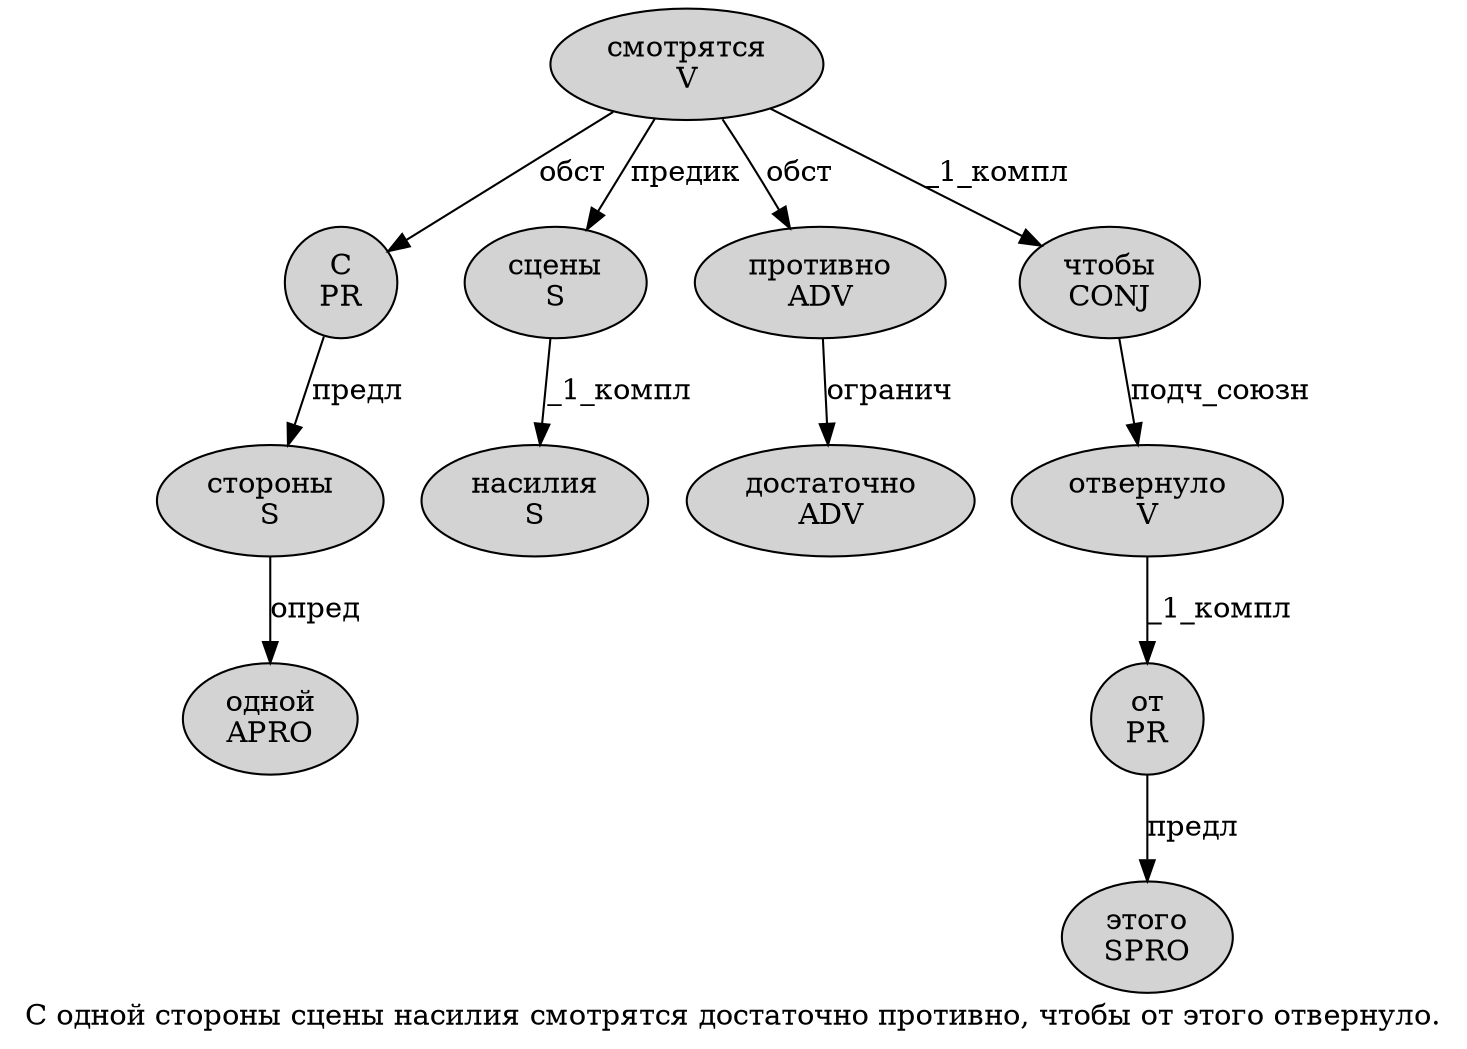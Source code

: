 digraph SENTENCE_3989 {
	graph [label="С одной стороны сцены насилия смотрятся достаточно противно, чтобы от этого отвернуло."]
	node [style=filled]
		0 [label="С
PR" color="" fillcolor=lightgray penwidth=1 shape=ellipse]
		1 [label="одной
APRO" color="" fillcolor=lightgray penwidth=1 shape=ellipse]
		2 [label="стороны
S" color="" fillcolor=lightgray penwidth=1 shape=ellipse]
		3 [label="сцены
S" color="" fillcolor=lightgray penwidth=1 shape=ellipse]
		4 [label="насилия
S" color="" fillcolor=lightgray penwidth=1 shape=ellipse]
		5 [label="смотрятся
V" color="" fillcolor=lightgray penwidth=1 shape=ellipse]
		6 [label="достаточно
ADV" color="" fillcolor=lightgray penwidth=1 shape=ellipse]
		7 [label="противно
ADV" color="" fillcolor=lightgray penwidth=1 shape=ellipse]
		9 [label="чтобы
CONJ" color="" fillcolor=lightgray penwidth=1 shape=ellipse]
		10 [label="от
PR" color="" fillcolor=lightgray penwidth=1 shape=ellipse]
		11 [label="этого
SPRO" color="" fillcolor=lightgray penwidth=1 shape=ellipse]
		12 [label="отвернуло
V" color="" fillcolor=lightgray penwidth=1 shape=ellipse]
			5 -> 0 [label="обст"]
			5 -> 3 [label="предик"]
			5 -> 7 [label="обст"]
			5 -> 9 [label="_1_компл"]
			3 -> 4 [label="_1_компл"]
			10 -> 11 [label="предл"]
			7 -> 6 [label="огранич"]
			2 -> 1 [label="опред"]
			0 -> 2 [label="предл"]
			12 -> 10 [label="_1_компл"]
			9 -> 12 [label="подч_союзн"]
}